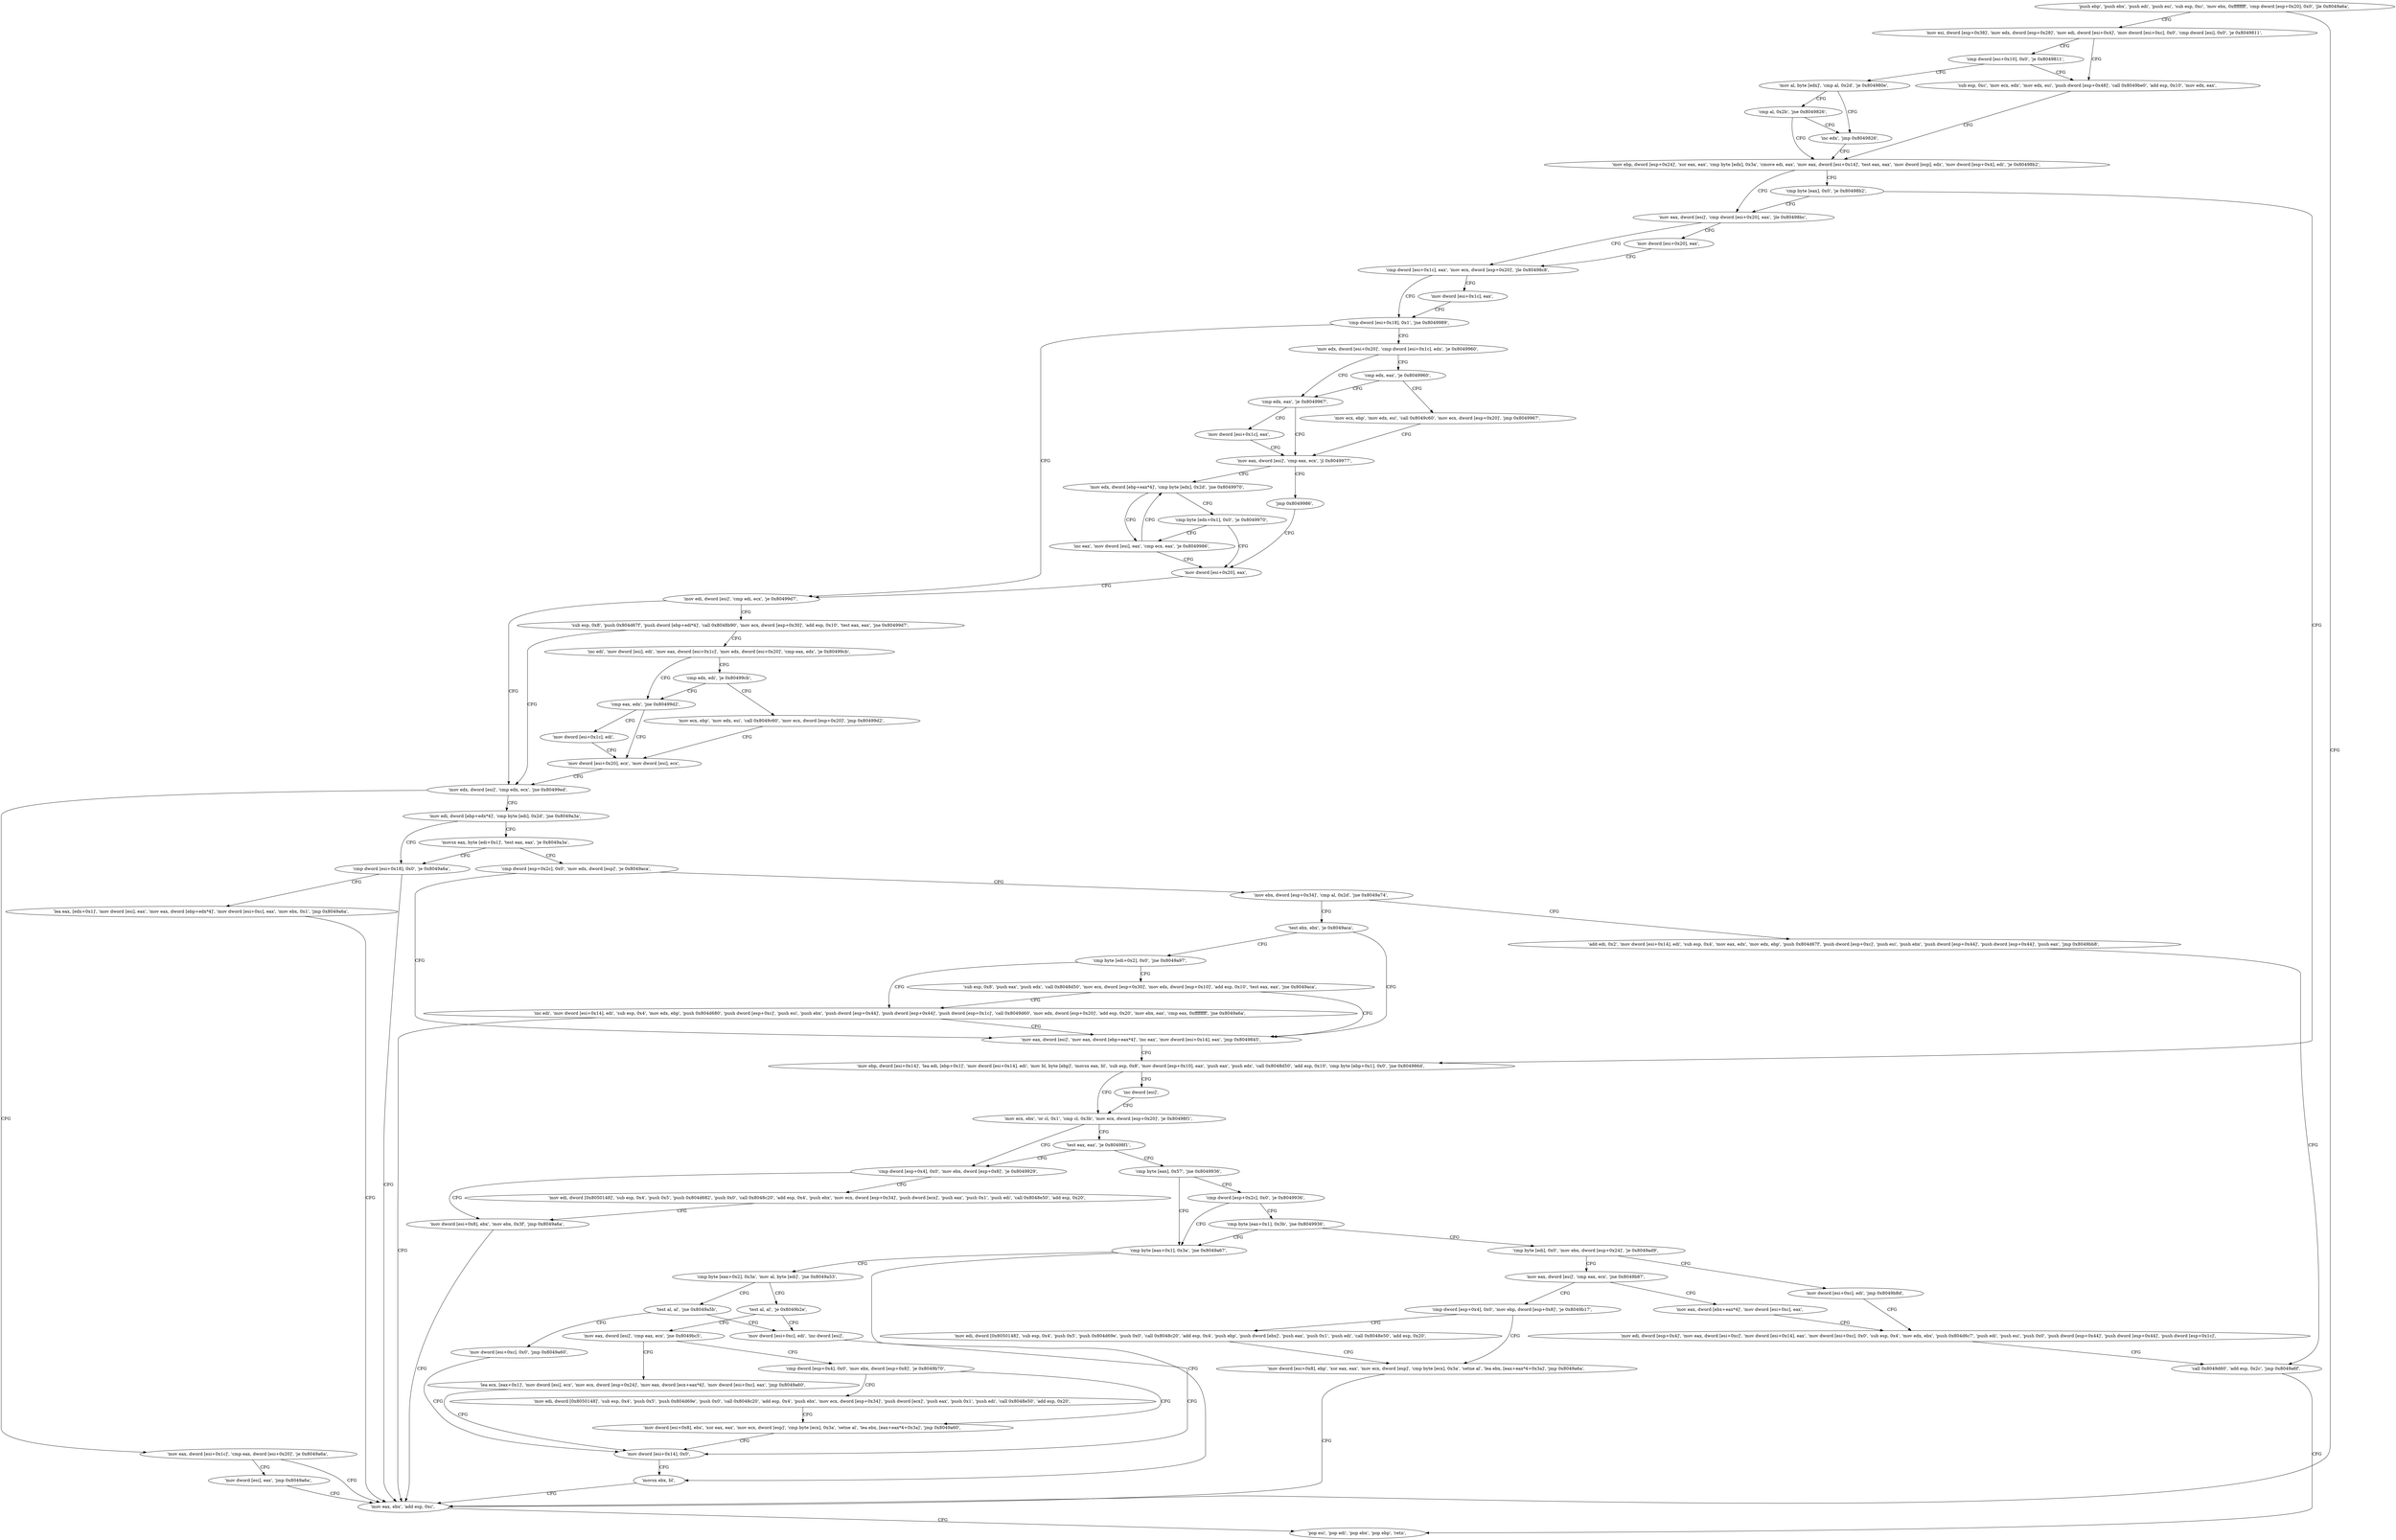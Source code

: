 digraph "func" {
"134518736" [label = "'push ebp', 'push ebx', 'push edi', 'push esi', 'sub esp, 0xc', 'mov ebx, 0xffffffff', 'cmp dword [esp+0x20], 0x0', 'jle 0x8049a6a', " ]
"134519402" [label = "'mov eax, ebx', 'add esp, 0xc', " ]
"134518759" [label = "'mov esi, dword [esp+0x38]', 'mov edx, dword [esp+0x28]', 'mov edi, dword [esi+0x4]', 'mov dword [esi+0xc], 0x0', 'cmp dword [esi], 0x0', 'je 0x8049811', " ]
"134519407" [label = "'pop esi', 'pop edi', 'pop ebx', 'pop ebp', 'retn', " ]
"134518801" [label = "'sub esp, 0xc', 'mov ecx, edx', 'mov edx, esi', 'push dword [esp+0x48]', 'call 0x8049be0', 'add esp, 0x10', 'mov edx, eax', " ]
"134518782" [label = "'cmp dword [esi+0x10], 0x0', 'je 0x8049811', " ]
"134518822" [label = "'mov ebp, dword [esp+0x24]', 'xor eax, eax', 'cmp byte [edx], 0x3a', 'cmove edi, eax', 'mov eax, dword [esi+0x14]', 'test eax, eax', 'mov dword [esp], edx', 'mov dword [esp+0x4], edi', 'je 0x80498b2', " ]
"134518788" [label = "'mov al, byte [edx]', 'cmp al, 0x2d', 'je 0x804980e', " ]
"134518962" [label = "'mov eax, dword [esi]', 'cmp dword [esi+0x20], eax', 'jle 0x80498bc', " ]
"134518972" [label = "'cmp dword [esi+0x1c], eax', 'mov ecx, dword [esp+0x20]', 'jle 0x80498c8', " ]
"134518969" [label = "'mov dword [esi+0x20], eax', " ]
"134518848" [label = "'cmp byte [eax], 0x0', 'je 0x80498b2', " ]
"134518853" [label = "'mov ebp, dword [esi+0x14]', 'lea edi, [ebp+0x1]', 'mov dword [esi+0x14], edi', 'mov bl, byte [ebp]', 'movsx eax, bl', 'sub esp, 0x8', 'mov dword [esp+0x10], eax', 'push eax', 'push edx', 'call 0x8048d50', 'add esp, 0x10', 'cmp byte [ebp+0x1], 0x0', 'jne 0x804986d', " ]
"134518798" [label = "'inc edx', 'jmp 0x8049826', " ]
"134518794" [label = "'cmp al, 0x2b', 'jne 0x8049826', " ]
"134518984" [label = "'cmp dword [esi+0x18], 0x1', 'jne 0x8049989', " ]
"134518981" [label = "'mov dword [esi+0x1c], eax', " ]
"134518893" [label = "'mov ecx, ebx', 'or cl, 0x1', 'cmp cl, 0x3b', 'mov ecx, dword [esp+0x20]', 'je 0x80498f1', " ]
"134518891" [label = "'inc dword [esi]', " ]
"134519177" [label = "'mov edi, dword [esi]', 'cmp edi, ecx', 'je 0x80499d7', " ]
"134518994" [label = "'mov edx, dword [esi+0x20]', 'cmp dword [esi+0x1c], edx', 'je 0x8049960', " ]
"134519025" [label = "'cmp dword [esp+0x4], 0x0', 'mov ebx, dword [esp+0x8]', 'je 0x8049929', " ]
"134518907" [label = "'test eax, eax', 'je 0x80498f1', " ]
"134519255" [label = "'mov edx, dword [esi]', 'cmp edx, ecx', 'jne 0x80499ed', " ]
"134519183" [label = "'sub esp, 0x8', 'push 0x804d67f', 'push dword [ebp+edi*4]', 'call 0x8048b90', 'mov ecx, dword [esp+0x30]', 'add esp, 0x10', 'test eax, eax', 'jne 0x80499d7', " ]
"134519136" [label = "'cmp edx, eax', 'je 0x8049967', " ]
"134519006" [label = "'cmp edx, eax', 'je 0x8049960', " ]
"134519081" [label = "'mov dword [esi+0x8], ebx', 'mov ebx, 0x3f', 'jmp 0x8049a6a', " ]
"134519036" [label = "'mov edi, dword [0x8050148]', 'sub esp, 0x4', 'push 0x5', 'push 0x804d682', 'push 0x0', 'call 0x8048c20', 'add esp, 0x4', 'push ebx', 'mov ecx, dword [esp+0x34]', 'push dword [ecx]', 'push eax', 'push 0x1', 'push edi', 'call 0x8048e50', 'add esp, 0x20', " ]
"134518911" [label = "'cmp byte [eax], 0x57', 'jne 0x8049936', " ]
"134519277" [label = "'mov edi, dword [ebp+edx*4]', 'cmp byte [edi], 0x2d', 'jne 0x8049a3a', " ]
"134519261" [label = "'mov eax, dword [esi+0x1c]', 'cmp eax, dword [esi+0x20]', 'je 0x8049a6a', " ]
"134519211" [label = "'inc edi', 'mov dword [esi], edi', 'mov eax, dword [esi+0x1c]', 'mov edx, dword [esi+0x20]', 'cmp eax, edx', 'je 0x80499cb', " ]
"134519143" [label = "'mov eax, dword [esi]', 'cmp eax, ecx', 'jl 0x8049977', " ]
"134519140" [label = "'mov dword [esi+0x1c], eax', " ]
"134519010" [label = "'mov ecx, ebp', 'mov edx, esi', 'call 0x8049c60', 'mov ecx, dword [esp+0x20]', 'jmp 0x8049967', " ]
"134519094" [label = "'cmp byte [eax+0x1], 0x3a', 'jne 0x8049a67', " ]
"134518920" [label = "'cmp dword [esp+0x2c], 0x0', 'je 0x8049936', " ]
"134519354" [label = "'cmp dword [esi+0x18], 0x0', 'je 0x8049a6a', " ]
"134519286" [label = "'movsx eax, byte [edi+0x1]', 'test eax, eax', 'je 0x8049a3a', " ]
"134519273" [label = "'mov dword [esi], eax', 'jmp 0x8049a6a', " ]
"134519243" [label = "'cmp eax, edx', 'jne 0x80499d2', " ]
"134519224" [label = "'cmp edx, edi', 'je 0x80499cb', " ]
"134519159" [label = "'mov edx, dword [ebp+eax*4]', 'cmp byte [edx], 0x2d', 'jne 0x8049970', " ]
"134519149" [label = "'jmp 0x8049986', " ]
"134519399" [label = "'movsx ebx, bl', " ]
"134519104" [label = "'cmp byte [eax+0x2], 0x3a', 'mov al, byte [edi]', 'jne 0x8049a53', " ]
"134518931" [label = "'cmp byte [eax+0x1], 0x3b', 'jne 0x8049936', " ]
"134519360" [label = "'lea eax, [edx+0x1]', 'mov dword [esi], eax', 'mov eax, dword [ebp+edx*4]', 'mov dword [esi+0xc], eax', 'mov ebx, 0x1', 'jmp 0x8049a6a', " ]
"134519294" [label = "'cmp dword [esp+0x2c], 0x0', 'mov edx, dword [esp]', 'je 0x8049aca', " ]
"134519250" [label = "'mov dword [esi+0x20], ecx', 'mov dword [esi], ecx', " ]
"134519247" [label = "'mov dword [esi+0x1c], edi', " ]
"134519228" [label = "'mov ecx, ebp', 'mov edx, esi', 'call 0x8049c60', 'mov ecx, dword [esp+0x20]', 'jmp 0x80499d2', " ]
"134519152" [label = "'inc eax', 'mov dword [esi], eax', 'cmp ecx, eax', 'je 0x8049986', " ]
"134519168" [label = "'cmp byte [edx+0x1], 0x0', 'je 0x8049970', " ]
"134519174" [label = "'mov dword [esi+0x20], eax', " ]
"134519379" [label = "'test al, al', 'je 0x8049b2e', " ]
"134519116" [label = "'test al, al', 'jne 0x8049a5b', " ]
"134518941" [label = "'cmp byte [edi], 0x0', 'mov ebx, dword [esp+0x24]', 'je 0x8049ad9', " ]
"134519498" [label = "'mov eax, dword [esi]', 'mov eax, dword [ebp+eax*4]', 'inc eax', 'mov dword [esi+0x14], eax', 'jmp 0x8049845', " ]
"134519308" [label = "'mov ebx, dword [esp+0x34]', 'cmp al, 0x2d', 'jne 0x8049a74', " ]
"134519598" [label = "'mov eax, dword [esi]', 'cmp eax, ecx', 'jne 0x8049bc5', " ]
"134519387" [label = "'mov dword [esi+0xc], edi', 'inc dword [esi]', " ]
"134519124" [label = "'mov dword [esi+0xc], 0x0', 'jmp 0x8049a60', " ]
"134519513" [label = "'mov eax, dword [esi]', 'cmp eax, ecx', 'jne 0x8049b87', " ]
"134518954" [label = "'mov dword [esi+0xc], edi', 'jmp 0x8049b8d', " ]
"134519412" [label = "'test ebx, ebx', 'je 0x8049aca', " ]
"134519316" [label = "'add edi, 0x2', 'mov dword [esi+0x14], edi', 'sub esp, 0x4', 'mov eax, edx', 'mov edx, ebp', 'push 0x804d67f', 'push dword [esp+0xc]', 'push esi', 'push ebx', 'push dword [esp+0x44]', 'push dword [esp+0x44]', 'push eax', 'jmp 0x8049bb8', " ]
"134519749" [label = "'lea ecx, [eax+0x1]', 'mov dword [esi], ecx', 'mov ecx, dword [esp+0x24]', 'mov eax, dword [ecx+eax*4]', 'mov dword [esi+0xc], eax', 'jmp 0x8049a60', " ]
"134519608" [label = "'cmp dword [esp+0x4], 0x0', 'mov ebx, dword [esp+0x8]', 'je 0x8049b70', " ]
"134519392" [label = "'mov dword [esi+0x14], 0x0', " ]
"134519687" [label = "'mov eax, dword [ebx+eax*4]', 'mov dword [esi+0xc], eax', " ]
"134519523" [label = "'cmp dword [esp+0x4], 0x0', 'mov ebp, dword [esp+0x8]', 'je 0x8049b17', " ]
"134519693" [label = "'mov edi, dword [esp+0x4]', 'mov eax, dword [esi+0xc]', 'mov dword [esi+0x14], eax', 'mov dword [esi+0xc], 0x0', 'sub esp, 0x4', 'mov edx, ebx', 'push 0x804d6c7', 'push edi', 'push esi', 'push 0x0', 'push dword [esp+0x44]', 'push dword [esp+0x44]', 'push dword [esp+0x1c]', " ]
"134519416" [label = "'cmp byte [edi+0x2], 0x0', 'jne 0x8049a97', " ]
"134519736" [label = "'call 0x8049d60', 'add esp, 0x2c', 'jmp 0x8049a6f', " ]
"134519664" [label = "'mov dword [esi+0x8], ebx', 'xor eax, eax', 'mov ecx, dword [esp]', 'cmp byte [ecx], 0x3a', 'setne al', 'lea ebx, [eax+eax*4+0x3a]', 'jmp 0x8049a60', " ]
"134519619" [label = "'mov edi, dword [0x8050148]', 'sub esp, 0x4', 'push 0x5', 'push 0x804d69e', 'push 0x0', 'call 0x8048c20', 'add esp, 0x4', 'push ebx', 'mov ecx, dword [esp+0x34]', 'push dword [ecx]', 'push eax', 'push 0x1', 'push edi', 'call 0x8048e50', 'add esp, 0x20', " ]
"134519575" [label = "'mov dword [esi+0x8], ebp', 'xor eax, eax', 'mov ecx, dword [esp]', 'cmp byte [ecx], 0x3a', 'setne al', 'lea ebx, [eax+eax*4+0x3a]', 'jmp 0x8049a6a', " ]
"134519534" [label = "'mov edi, dword [0x8050148]', 'sub esp, 0x4', 'push 0x5', 'push 0x804d69e', 'push 0x0', 'call 0x8048c20', 'add esp, 0x4', 'push ebp', 'push dword [ebx]', 'push eax', 'push 0x1', 'push edi', 'call 0x8048e50', 'add esp, 0x20', " ]
"134519447" [label = "'inc edi', 'mov dword [esi+0x14], edi', 'sub esp, 0x4', 'mov edx, ebp', 'push 0x804d680', 'push dword [esp+0xc]', 'push esi', 'push ebx', 'push dword [esp+0x44]', 'push dword [esp+0x44]', 'push dword [esp+0x1c]', 'call 0x8049d60', 'mov edx, dword [esp+0x20]', 'add esp, 0x20', 'mov ebx, eax', 'cmp eax, 0xffffffff', 'jne 0x8049a6a', " ]
"134519422" [label = "'sub esp, 0x8', 'push eax', 'push edx', 'call 0x8048d50', 'mov ecx, dword [esp+0x30]', 'mov edx, dword [esp+0x10]', 'add esp, 0x10', 'test eax, eax', 'jne 0x8049aca', " ]
"134518736" -> "134519402" [ label = "CFG" ]
"134518736" -> "134518759" [ label = "CFG" ]
"134519402" -> "134519407" [ label = "CFG" ]
"134518759" -> "134518801" [ label = "CFG" ]
"134518759" -> "134518782" [ label = "CFG" ]
"134518801" -> "134518822" [ label = "CFG" ]
"134518782" -> "134518801" [ label = "CFG" ]
"134518782" -> "134518788" [ label = "CFG" ]
"134518822" -> "134518962" [ label = "CFG" ]
"134518822" -> "134518848" [ label = "CFG" ]
"134518788" -> "134518798" [ label = "CFG" ]
"134518788" -> "134518794" [ label = "CFG" ]
"134518962" -> "134518972" [ label = "CFG" ]
"134518962" -> "134518969" [ label = "CFG" ]
"134518972" -> "134518984" [ label = "CFG" ]
"134518972" -> "134518981" [ label = "CFG" ]
"134518969" -> "134518972" [ label = "CFG" ]
"134518848" -> "134518962" [ label = "CFG" ]
"134518848" -> "134518853" [ label = "CFG" ]
"134518853" -> "134518893" [ label = "CFG" ]
"134518853" -> "134518891" [ label = "CFG" ]
"134518798" -> "134518822" [ label = "CFG" ]
"134518794" -> "134518822" [ label = "CFG" ]
"134518794" -> "134518798" [ label = "CFG" ]
"134518984" -> "134519177" [ label = "CFG" ]
"134518984" -> "134518994" [ label = "CFG" ]
"134518981" -> "134518984" [ label = "CFG" ]
"134518893" -> "134519025" [ label = "CFG" ]
"134518893" -> "134518907" [ label = "CFG" ]
"134518891" -> "134518893" [ label = "CFG" ]
"134519177" -> "134519255" [ label = "CFG" ]
"134519177" -> "134519183" [ label = "CFG" ]
"134518994" -> "134519136" [ label = "CFG" ]
"134518994" -> "134519006" [ label = "CFG" ]
"134519025" -> "134519081" [ label = "CFG" ]
"134519025" -> "134519036" [ label = "CFG" ]
"134518907" -> "134519025" [ label = "CFG" ]
"134518907" -> "134518911" [ label = "CFG" ]
"134519255" -> "134519277" [ label = "CFG" ]
"134519255" -> "134519261" [ label = "CFG" ]
"134519183" -> "134519255" [ label = "CFG" ]
"134519183" -> "134519211" [ label = "CFG" ]
"134519136" -> "134519143" [ label = "CFG" ]
"134519136" -> "134519140" [ label = "CFG" ]
"134519006" -> "134519136" [ label = "CFG" ]
"134519006" -> "134519010" [ label = "CFG" ]
"134519081" -> "134519402" [ label = "CFG" ]
"134519036" -> "134519081" [ label = "CFG" ]
"134518911" -> "134519094" [ label = "CFG" ]
"134518911" -> "134518920" [ label = "CFG" ]
"134519277" -> "134519354" [ label = "CFG" ]
"134519277" -> "134519286" [ label = "CFG" ]
"134519261" -> "134519402" [ label = "CFG" ]
"134519261" -> "134519273" [ label = "CFG" ]
"134519211" -> "134519243" [ label = "CFG" ]
"134519211" -> "134519224" [ label = "CFG" ]
"134519143" -> "134519159" [ label = "CFG" ]
"134519143" -> "134519149" [ label = "CFG" ]
"134519140" -> "134519143" [ label = "CFG" ]
"134519010" -> "134519143" [ label = "CFG" ]
"134519094" -> "134519399" [ label = "CFG" ]
"134519094" -> "134519104" [ label = "CFG" ]
"134518920" -> "134519094" [ label = "CFG" ]
"134518920" -> "134518931" [ label = "CFG" ]
"134519354" -> "134519402" [ label = "CFG" ]
"134519354" -> "134519360" [ label = "CFG" ]
"134519286" -> "134519354" [ label = "CFG" ]
"134519286" -> "134519294" [ label = "CFG" ]
"134519273" -> "134519402" [ label = "CFG" ]
"134519243" -> "134519250" [ label = "CFG" ]
"134519243" -> "134519247" [ label = "CFG" ]
"134519224" -> "134519243" [ label = "CFG" ]
"134519224" -> "134519228" [ label = "CFG" ]
"134519159" -> "134519152" [ label = "CFG" ]
"134519159" -> "134519168" [ label = "CFG" ]
"134519149" -> "134519174" [ label = "CFG" ]
"134519399" -> "134519402" [ label = "CFG" ]
"134519104" -> "134519379" [ label = "CFG" ]
"134519104" -> "134519116" [ label = "CFG" ]
"134518931" -> "134519094" [ label = "CFG" ]
"134518931" -> "134518941" [ label = "CFG" ]
"134519360" -> "134519402" [ label = "CFG" ]
"134519294" -> "134519498" [ label = "CFG" ]
"134519294" -> "134519308" [ label = "CFG" ]
"134519250" -> "134519255" [ label = "CFG" ]
"134519247" -> "134519250" [ label = "CFG" ]
"134519228" -> "134519250" [ label = "CFG" ]
"134519152" -> "134519174" [ label = "CFG" ]
"134519152" -> "134519159" [ label = "CFG" ]
"134519168" -> "134519152" [ label = "CFG" ]
"134519168" -> "134519174" [ label = "CFG" ]
"134519174" -> "134519177" [ label = "CFG" ]
"134519379" -> "134519598" [ label = "CFG" ]
"134519379" -> "134519387" [ label = "CFG" ]
"134519116" -> "134519387" [ label = "CFG" ]
"134519116" -> "134519124" [ label = "CFG" ]
"134518941" -> "134519513" [ label = "CFG" ]
"134518941" -> "134518954" [ label = "CFG" ]
"134519498" -> "134518853" [ label = "CFG" ]
"134519308" -> "134519412" [ label = "CFG" ]
"134519308" -> "134519316" [ label = "CFG" ]
"134519598" -> "134519749" [ label = "CFG" ]
"134519598" -> "134519608" [ label = "CFG" ]
"134519387" -> "134519392" [ label = "CFG" ]
"134519124" -> "134519392" [ label = "CFG" ]
"134519513" -> "134519687" [ label = "CFG" ]
"134519513" -> "134519523" [ label = "CFG" ]
"134518954" -> "134519693" [ label = "CFG" ]
"134519412" -> "134519498" [ label = "CFG" ]
"134519412" -> "134519416" [ label = "CFG" ]
"134519316" -> "134519736" [ label = "CFG" ]
"134519749" -> "134519392" [ label = "CFG" ]
"134519608" -> "134519664" [ label = "CFG" ]
"134519608" -> "134519619" [ label = "CFG" ]
"134519392" -> "134519399" [ label = "CFG" ]
"134519687" -> "134519693" [ label = "CFG" ]
"134519523" -> "134519575" [ label = "CFG" ]
"134519523" -> "134519534" [ label = "CFG" ]
"134519693" -> "134519736" [ label = "CFG" ]
"134519416" -> "134519447" [ label = "CFG" ]
"134519416" -> "134519422" [ label = "CFG" ]
"134519736" -> "134519407" [ label = "CFG" ]
"134519664" -> "134519392" [ label = "CFG" ]
"134519619" -> "134519664" [ label = "CFG" ]
"134519575" -> "134519402" [ label = "CFG" ]
"134519534" -> "134519575" [ label = "CFG" ]
"134519447" -> "134519402" [ label = "CFG" ]
"134519447" -> "134519498" [ label = "CFG" ]
"134519422" -> "134519498" [ label = "CFG" ]
"134519422" -> "134519447" [ label = "CFG" ]
}
